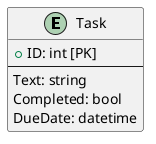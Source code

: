 @startuml
entity "Task" as T {
  + ID: int [PK]
  --
  Text: string
  Completed: bool
  DueDate: datetime
}

@enduml
